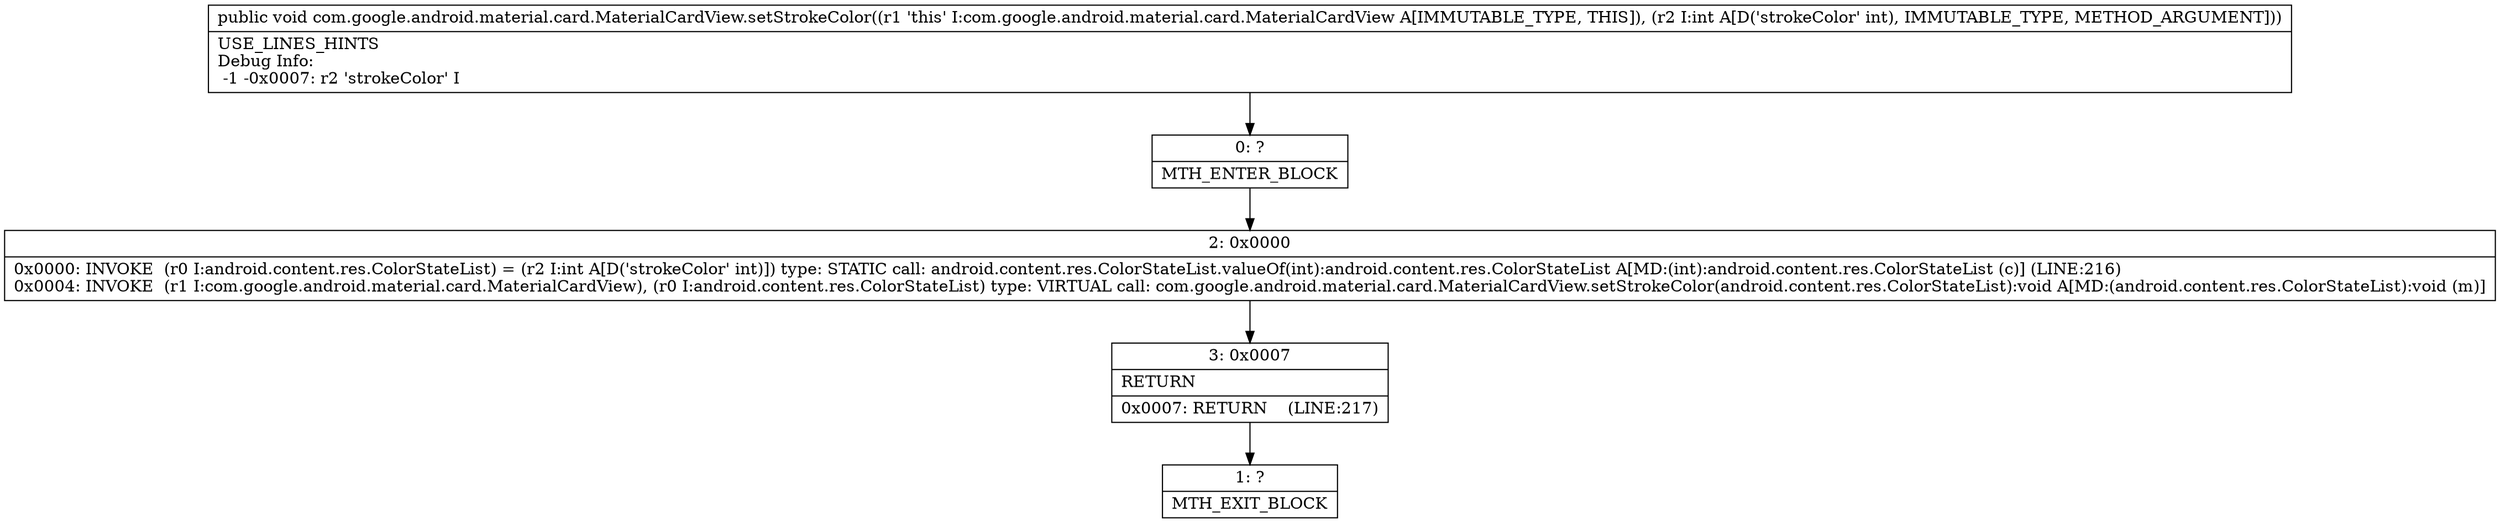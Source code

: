 digraph "CFG forcom.google.android.material.card.MaterialCardView.setStrokeColor(I)V" {
Node_0 [shape=record,label="{0\:\ ?|MTH_ENTER_BLOCK\l}"];
Node_2 [shape=record,label="{2\:\ 0x0000|0x0000: INVOKE  (r0 I:android.content.res.ColorStateList) = (r2 I:int A[D('strokeColor' int)]) type: STATIC call: android.content.res.ColorStateList.valueOf(int):android.content.res.ColorStateList A[MD:(int):android.content.res.ColorStateList (c)] (LINE:216)\l0x0004: INVOKE  (r1 I:com.google.android.material.card.MaterialCardView), (r0 I:android.content.res.ColorStateList) type: VIRTUAL call: com.google.android.material.card.MaterialCardView.setStrokeColor(android.content.res.ColorStateList):void A[MD:(android.content.res.ColorStateList):void (m)]\l}"];
Node_3 [shape=record,label="{3\:\ 0x0007|RETURN\l|0x0007: RETURN    (LINE:217)\l}"];
Node_1 [shape=record,label="{1\:\ ?|MTH_EXIT_BLOCK\l}"];
MethodNode[shape=record,label="{public void com.google.android.material.card.MaterialCardView.setStrokeColor((r1 'this' I:com.google.android.material.card.MaterialCardView A[IMMUTABLE_TYPE, THIS]), (r2 I:int A[D('strokeColor' int), IMMUTABLE_TYPE, METHOD_ARGUMENT]))  | USE_LINES_HINTS\lDebug Info:\l  \-1 \-0x0007: r2 'strokeColor' I\l}"];
MethodNode -> Node_0;Node_0 -> Node_2;
Node_2 -> Node_3;
Node_3 -> Node_1;
}

